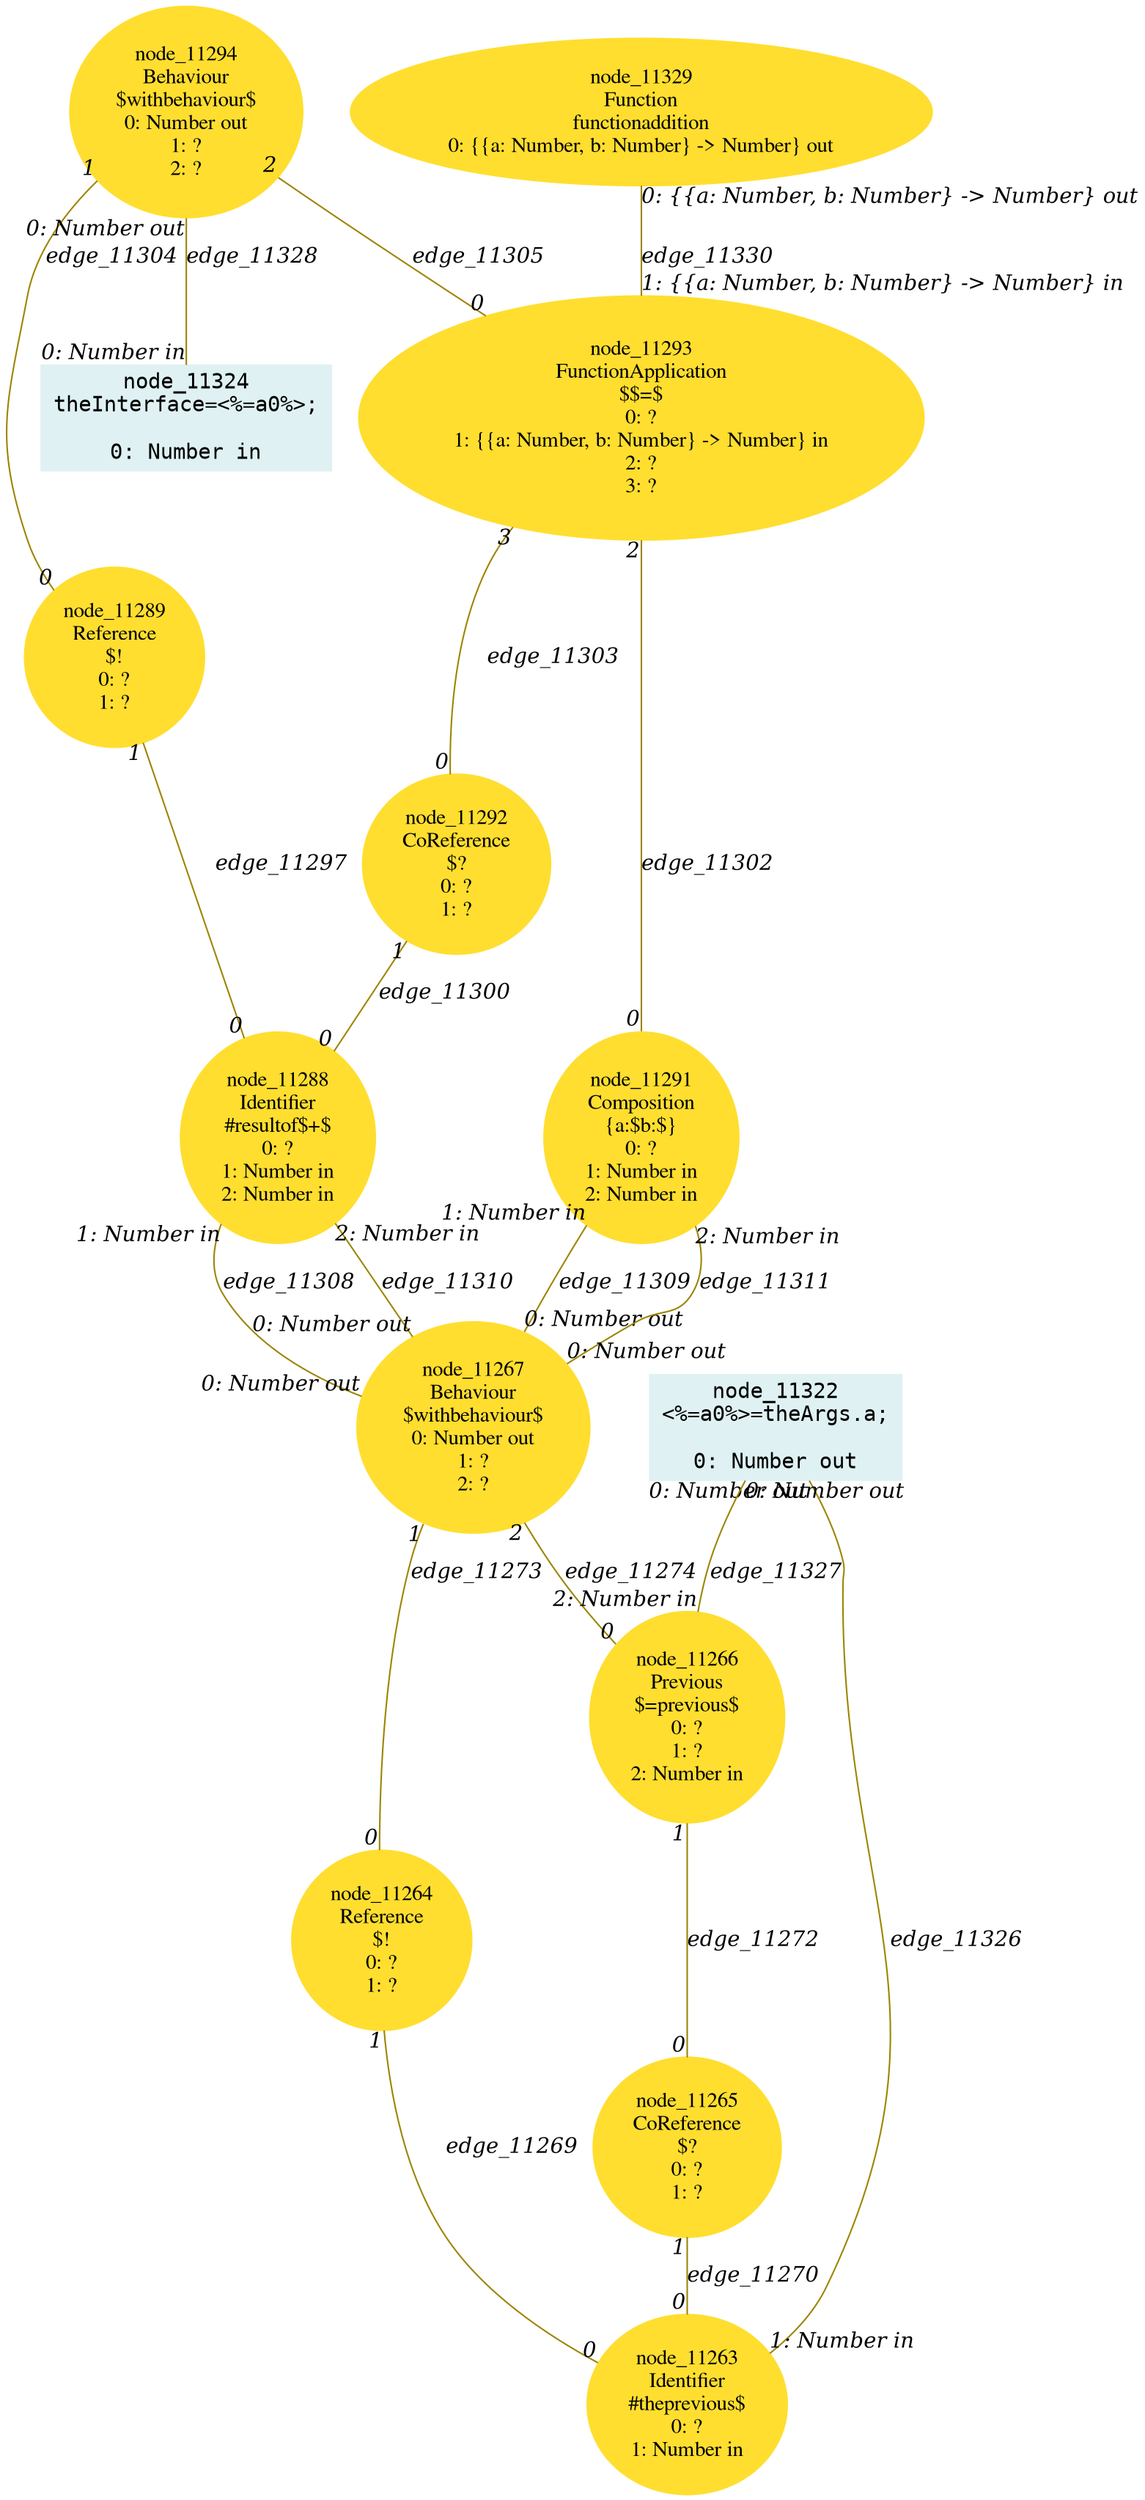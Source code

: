 digraph g{node_11263 [shape="ellipse", style="filled", color="#ffde2f", fontname="Times", label="node_11263
Identifier
#theprevious$
0: ?
1: Number in" ]
node_11264 [shape="ellipse", style="filled", color="#ffde2f", fontname="Times", label="node_11264
Reference
$!
0: ?
1: ?" ]
node_11265 [shape="ellipse", style="filled", color="#ffde2f", fontname="Times", label="node_11265
CoReference
$?
0: ?
1: ?" ]
node_11266 [shape="ellipse", style="filled", color="#ffde2f", fontname="Times", label="node_11266
Previous
$=previous$
0: ?
1: ?
2: Number in" ]
node_11267 [shape="ellipse", style="filled", color="#ffde2f", fontname="Times", label="node_11267
Behaviour
$withbehaviour$
0: Number out
1: ?
2: ?" ]
node_11288 [shape="ellipse", style="filled", color="#ffde2f", fontname="Times", label="node_11288
Identifier
#resultof$+$
0: ?
1: Number in
2: Number in" ]
node_11289 [shape="ellipse", style="filled", color="#ffde2f", fontname="Times", label="node_11289
Reference
$!
0: ?
1: ?" ]
node_11291 [shape="ellipse", style="filled", color="#ffde2f", fontname="Times", label="node_11291
Composition
{a:$b:$}
0: ?
1: Number in
2: Number in" ]
node_11292 [shape="ellipse", style="filled", color="#ffde2f", fontname="Times", label="node_11292
CoReference
$?
0: ?
1: ?" ]
node_11293 [shape="ellipse", style="filled", color="#ffde2f", fontname="Times", label="node_11293
FunctionApplication
$$=$
0: ?
1: {{a: Number, b: Number} -> Number} in
2: ?
3: ?" ]
node_11294 [shape="ellipse", style="filled", color="#ffde2f", fontname="Times", label="node_11294
Behaviour
$withbehaviour$
0: Number out
1: ?
2: ?" ]
node_11322 [shape="box", style="filled", color="#dff1f2", fontname="Courier", label="node_11322
<%=a0%>=theArgs.a;

0: Number out" ]
node_11324 [shape="box", style="filled", color="#dff1f2", fontname="Courier", label="node_11324
theInterface=<%=a0%>;

0: Number in" ]
node_11329 [shape="ellipse", style="filled", color="#ffde2f", fontname="Times", label="node_11329
Function
functionaddition
0: {{a: Number, b: Number} -> Number} out" ]
node_11264 -> node_11263 [dir=none, arrowHead=none, fontname="Times-Italic", arrowsize=1, color="#9d8400", label="edge_11269",  headlabel="0", taillabel="1" ]
node_11265 -> node_11263 [dir=none, arrowHead=none, fontname="Times-Italic", arrowsize=1, color="#9d8400", label="edge_11270",  headlabel="0", taillabel="1" ]
node_11266 -> node_11265 [dir=none, arrowHead=none, fontname="Times-Italic", arrowsize=1, color="#9d8400", label="edge_11272",  headlabel="0", taillabel="1" ]
node_11267 -> node_11264 [dir=none, arrowHead=none, fontname="Times-Italic", arrowsize=1, color="#9d8400", label="edge_11273",  headlabel="0", taillabel="1" ]
node_11267 -> node_11266 [dir=none, arrowHead=none, fontname="Times-Italic", arrowsize=1, color="#9d8400", label="edge_11274",  headlabel="0", taillabel="2" ]
node_11289 -> node_11288 [dir=none, arrowHead=none, fontname="Times-Italic", arrowsize=1, color="#9d8400", label="edge_11297",  headlabel="0", taillabel="1" ]
node_11292 -> node_11288 [dir=none, arrowHead=none, fontname="Times-Italic", arrowsize=1, color="#9d8400", label="edge_11300",  headlabel="0", taillabel="1" ]
node_11293 -> node_11291 [dir=none, arrowHead=none, fontname="Times-Italic", arrowsize=1, color="#9d8400", label="edge_11302",  headlabel="0", taillabel="2" ]
node_11293 -> node_11292 [dir=none, arrowHead=none, fontname="Times-Italic", arrowsize=1, color="#9d8400", label="edge_11303",  headlabel="0", taillabel="3" ]
node_11294 -> node_11289 [dir=none, arrowHead=none, fontname="Times-Italic", arrowsize=1, color="#9d8400", label="edge_11304",  headlabel="0", taillabel="1" ]
node_11294 -> node_11293 [dir=none, arrowHead=none, fontname="Times-Italic", arrowsize=1, color="#9d8400", label="edge_11305",  headlabel="0", taillabel="2" ]
node_11288 -> node_11267 [dir=none, arrowHead=none, fontname="Times-Italic", arrowsize=1, color="#9d8400", label="edge_11308",  headlabel="0: Number out", taillabel="1: Number in" ]
node_11291 -> node_11267 [dir=none, arrowHead=none, fontname="Times-Italic", arrowsize=1, color="#9d8400", label="edge_11309",  headlabel="0: Number out", taillabel="1: Number in" ]
node_11288 -> node_11267 [dir=none, arrowHead=none, fontname="Times-Italic", arrowsize=1, color="#9d8400", label="edge_11310",  headlabel="0: Number out", taillabel="2: Number in" ]
node_11291 -> node_11267 [dir=none, arrowHead=none, fontname="Times-Italic", arrowsize=1, color="#9d8400", label="edge_11311",  headlabel="0: Number out", taillabel="2: Number in" ]
node_11322 -> node_11263 [dir=none, arrowHead=none, fontname="Times-Italic", arrowsize=1, color="#9d8400", label="edge_11326",  headlabel="1: Number in", taillabel="0: Number out" ]
node_11322 -> node_11266 [dir=none, arrowHead=none, fontname="Times-Italic", arrowsize=1, color="#9d8400", label="edge_11327",  headlabel="2: Number in", taillabel="0: Number out" ]
node_11294 -> node_11324 [dir=none, arrowHead=none, fontname="Times-Italic", arrowsize=1, color="#9d8400", label="edge_11328",  headlabel="0: Number in", taillabel="0: Number out" ]
node_11329 -> node_11293 [dir=none, arrowHead=none, fontname="Times-Italic", arrowsize=1, color="#9d8400", label="edge_11330",  headlabel="1: {{a: Number, b: Number} -> Number} in", taillabel="0: {{a: Number, b: Number} -> Number} out" ]
}
